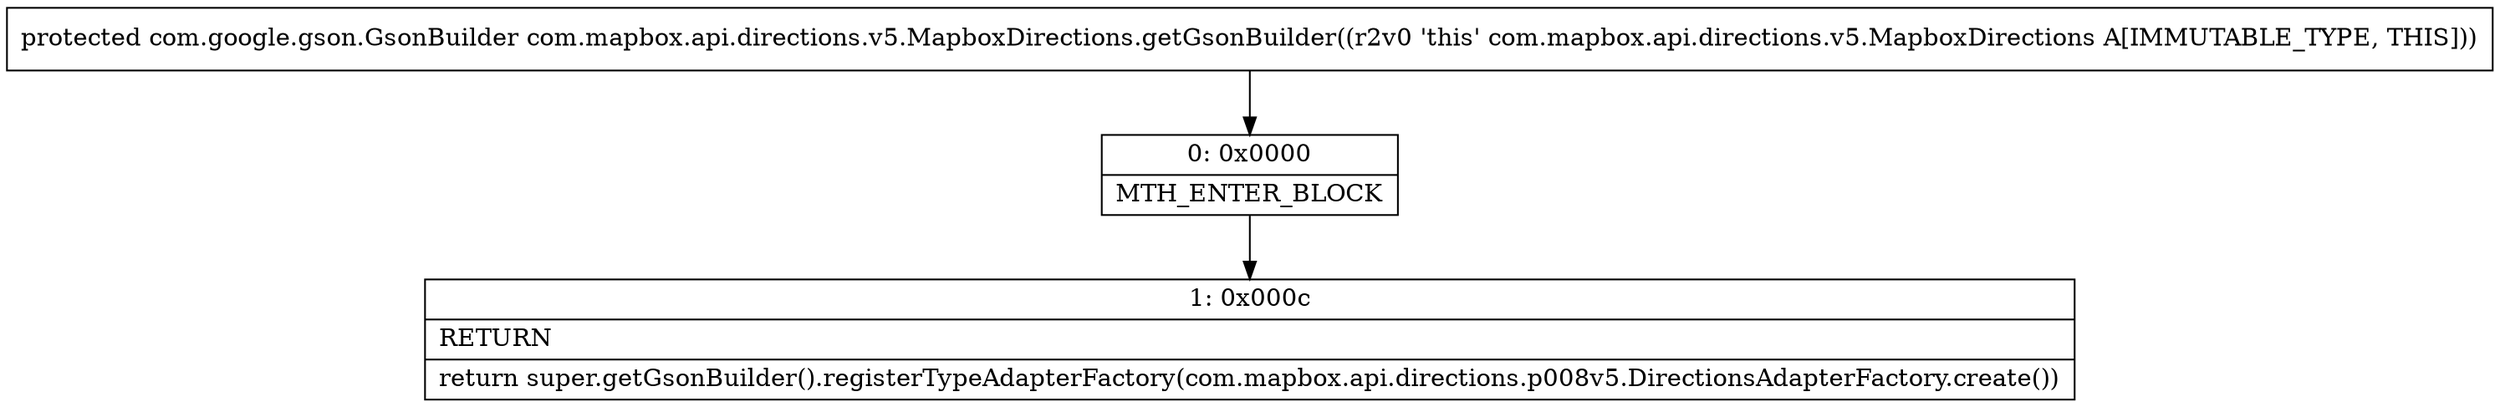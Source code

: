 digraph "CFG forcom.mapbox.api.directions.v5.MapboxDirections.getGsonBuilder()Lcom\/google\/gson\/GsonBuilder;" {
Node_0 [shape=record,label="{0\:\ 0x0000|MTH_ENTER_BLOCK\l}"];
Node_1 [shape=record,label="{1\:\ 0x000c|RETURN\l|return super.getGsonBuilder().registerTypeAdapterFactory(com.mapbox.api.directions.p008v5.DirectionsAdapterFactory.create())\l}"];
MethodNode[shape=record,label="{protected com.google.gson.GsonBuilder com.mapbox.api.directions.v5.MapboxDirections.getGsonBuilder((r2v0 'this' com.mapbox.api.directions.v5.MapboxDirections A[IMMUTABLE_TYPE, THIS])) }"];
MethodNode -> Node_0;
Node_0 -> Node_1;
}

